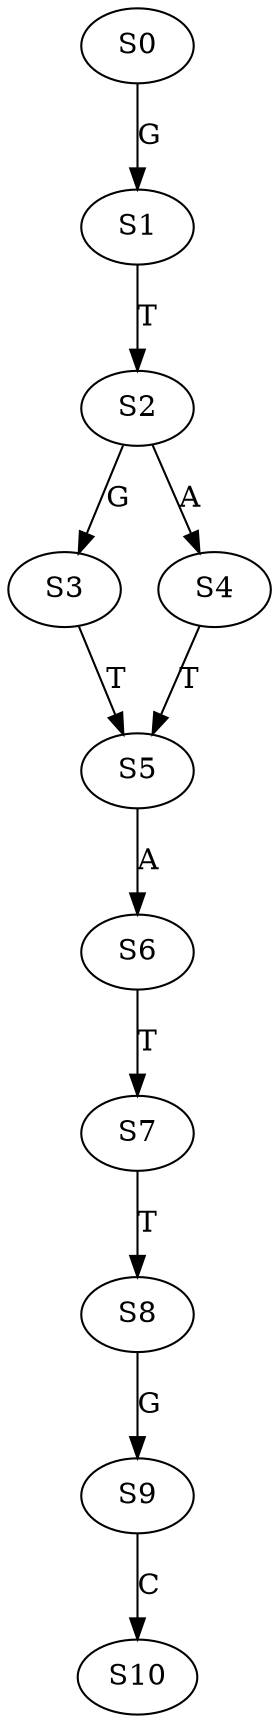 strict digraph  {
	S0 -> S1 [ label = G ];
	S1 -> S2 [ label = T ];
	S2 -> S3 [ label = G ];
	S2 -> S4 [ label = A ];
	S3 -> S5 [ label = T ];
	S4 -> S5 [ label = T ];
	S5 -> S6 [ label = A ];
	S6 -> S7 [ label = T ];
	S7 -> S8 [ label = T ];
	S8 -> S9 [ label = G ];
	S9 -> S10 [ label = C ];
}
